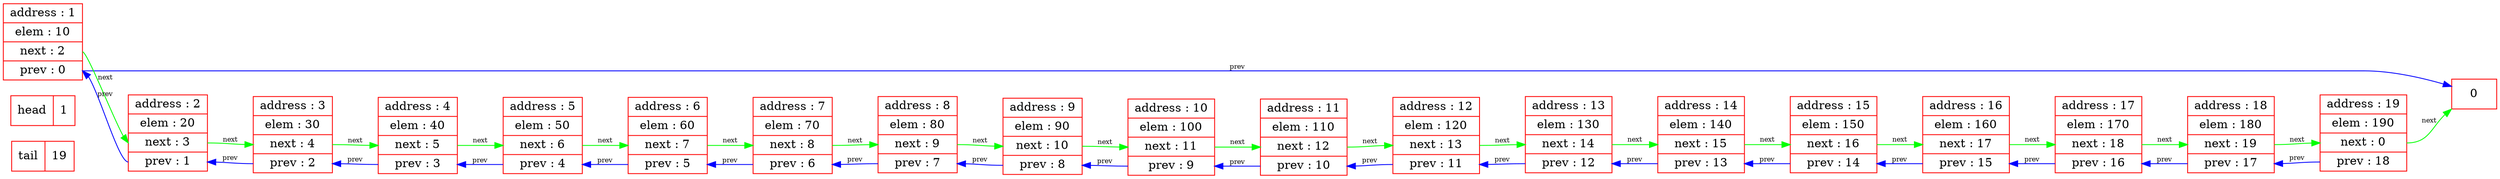 digraph List{

	rankdir=LR;

	node[color="red",fontsize=14];

	first[shape=record,label="{tail| 19}"];
	zero[shape=record,label="{head| 1}"];

	0[shape=record,label="{<0> 0}"];
	1[shape=record,label="<1> address : 1 | <10> elem : 10 | <2> next : 2 | <0> prev : 0"];
	2[shape=record,label="<2> address : 2 | <20> elem : 20 | <3> next : 3 | <1> prev : 1"];
	3[shape=record,label="<3> address : 3 | <30> elem : 30 | <4> next : 4 | <2> prev : 2"];
	4[shape=record,label="<4> address : 4 | <40> elem : 40 | <5> next : 5 | <3> prev : 3"];
	5[shape=record,label="<5> address : 5 | <50> elem : 50 | <6> next : 6 | <4> prev : 4"];
	6[shape=record,label="<6> address : 6 | <60> elem : 60 | <7> next : 7 | <5> prev : 5"];
	7[shape=record,label="<7> address : 7 | <70> elem : 70 | <8> next : 8 | <6> prev : 6"];
	8[shape=record,label="<8> address : 8 | <80> elem : 80 | <9> next : 9 | <7> prev : 7"];
	9[shape=record,label="<9> address : 9 | <90> elem : 90 | <10> next : 10 | <8> prev : 8"];
	10[shape=record,label="<10> address : 10 | <100> elem : 100 | <11> next : 11 | <9> prev : 9"];
	11[shape=record,label="<11> address : 11 | <110> elem : 110 | <12> next : 12 | <10> prev : 10"];
	12[shape=record,label="<12> address : 12 | <120> elem : 120 | <13> next : 13 | <11> prev : 11"];
	13[shape=record,label="<13> address : 13 | <130> elem : 130 | <14> next : 14 | <12> prev : 12"];
	14[shape=record,label="<14> address : 14 | <140> elem : 140 | <15> next : 15 | <13> prev : 13"];
	15[shape=record,label="<15> address : 15 | <150> elem : 150 | <16> next : 16 | <14> prev : 14"];
	16[shape=record,label="<16> address : 16 | <160> elem : 160 | <17> next : 17 | <15> prev : 15"];
	17[shape=record,label="<17> address : 17 | <170> elem : 170 | <18> next : 18 | <16> prev : 16"];
	18[shape=record,label="<18> address : 18 | <180> elem : 180 | <19> next : 19 | <17> prev : 17"];
	19[shape=record,label="<19> address : 19 | <190> elem : 190 | <0> next : 0 | <18> prev : 18"];

	1 : 2 -> 2 : 3[color="green", label="next", fontsize=8];
	2 : 3 -> 3 : 4[color="green", label="next", fontsize=8];
	3 : 4 -> 4 : 5[color="green", label="next", fontsize=8];
	4 : 5 -> 5 : 6[color="green", label="next", fontsize=8];
	5 : 6 -> 6 : 7[color="green", label="next", fontsize=8];
	6 : 7 -> 7 : 8[color="green", label="next", fontsize=8];
	7 : 8 -> 8 : 9[color="green", label="next", fontsize=8];
	8 : 9 -> 9 : 10[color="green", label="next", fontsize=8];
	9 : 10 -> 10 : 11[color="green", label="next", fontsize=8];
	10 : 11 -> 11 : 12[color="green", label="next", fontsize=8];
	11 : 12 -> 12 : 13[color="green", label="next", fontsize=8];
	12 : 13 -> 13 : 14[color="green", label="next", fontsize=8];
	13 : 14 -> 14 : 15[color="green", label="next", fontsize=8];
	14 : 15 -> 15 : 16[color="green", label="next", fontsize=8];
	15 : 16 -> 16 : 17[color="green", label="next", fontsize=8];
	16 : 17 -> 17 : 18[color="green", label="next", fontsize=8];
	17 : 18 -> 18 : 19[color="green", label="next", fontsize=8];
	18 : 19 -> 19 : 0[color="green", label="next", fontsize=8];
	19 : 0 -> 0 : 0[color="green", label="next", fontsize=8];

	19 : 18 ->18 : 17[color="blue", label="prev", fontsize=8];
	18 : 17 ->17 : 16[color="blue", label="prev", fontsize=8];
	17 : 16 ->16 : 15[color="blue", label="prev", fontsize=8];
	16 : 15 ->15 : 14[color="blue", label="prev", fontsize=8];
	15 : 14 ->14 : 13[color="blue", label="prev", fontsize=8];
	14 : 13 ->13 : 12[color="blue", label="prev", fontsize=8];
	13 : 12 ->12 : 11[color="blue", label="prev", fontsize=8];
	12 : 11 ->11 : 10[color="blue", label="prev", fontsize=8];
	11 : 10 ->10 : 9[color="blue", label="prev", fontsize=8];
	10 : 9 ->9 : 8[color="blue", label="prev", fontsize=8];
	9 : 8 ->8 : 7[color="blue", label="prev", fontsize=8];
	8 : 7 ->7 : 6[color="blue", label="prev", fontsize=8];
	7 : 6 ->6 : 5[color="blue", label="prev", fontsize=8];
	6 : 5 ->5 : 4[color="blue", label="prev", fontsize=8];
	5 : 4 ->4 : 3[color="blue", label="prev", fontsize=8];
	4 : 3 ->3 : 2[color="blue", label="prev", fontsize=8];
	3 : 2 ->2 : 1[color="blue", label="prev", fontsize=8];
	2 : 1 ->1 : 0[color="blue", label="prev", fontsize=8];
	1 : 0 ->0 : 0[color="blue", label="prev", fontsize=8];

}

